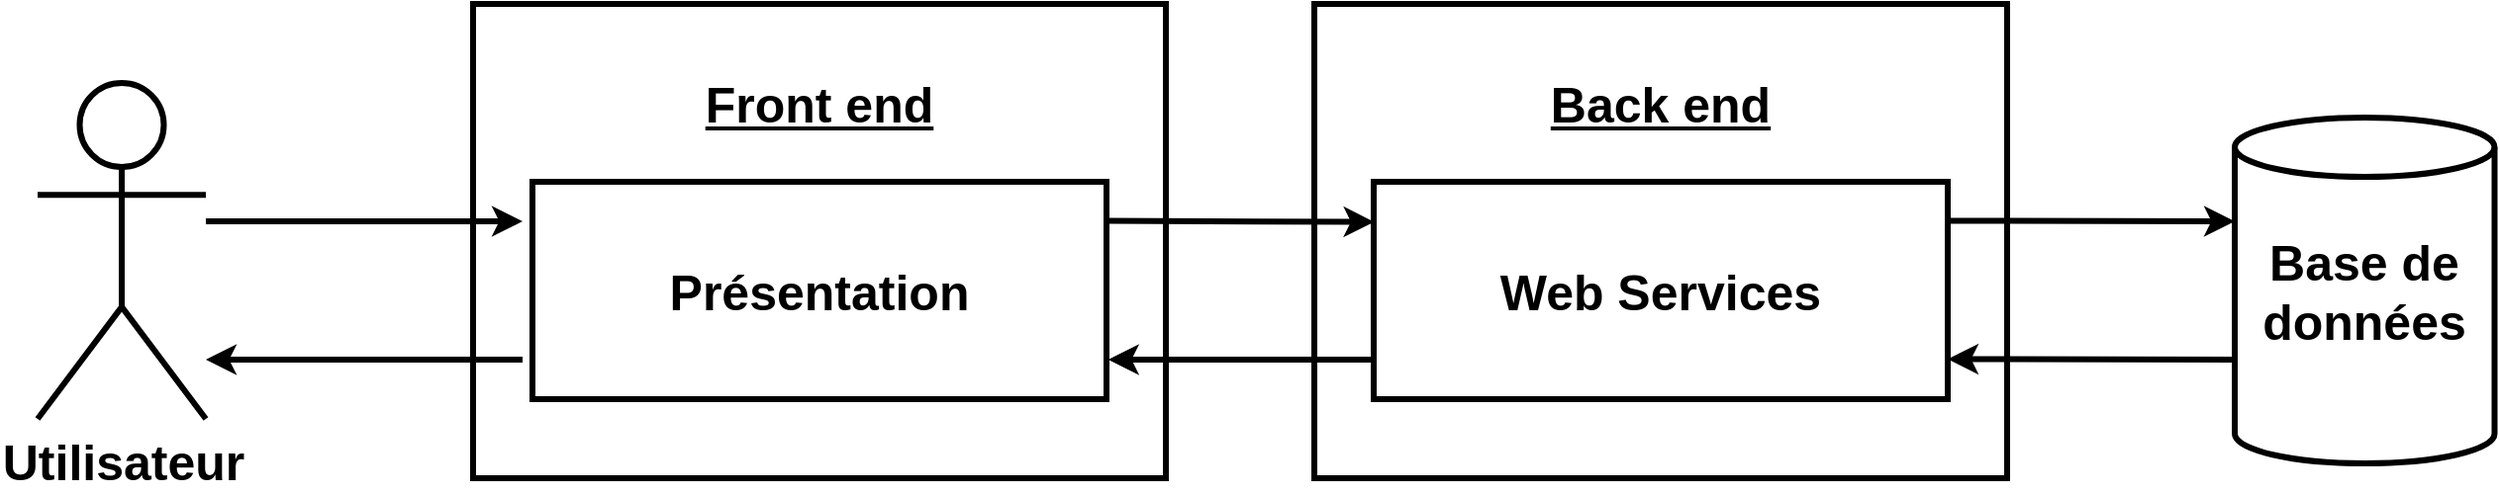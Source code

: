 <mxfile version="13.6.2" type="device"><diagram id="xUvgXcPVJlwOOAR_o3jJ" name="Page-1"><mxGraphModel dx="3022" dy="822" grid="1" gridSize="10" guides="1" tooltips="1" connect="1" arrows="1" fold="1" page="1" pageScale="1" pageWidth="1600" pageHeight="900" math="0" shadow="0"><root><mxCell id="0"/><mxCell id="1" parent="0"/><mxCell id="07txLjOYkn_H7Ov3sICY-19" value="" style="rounded=0;whiteSpace=wrap;html=1;fillColor=none;strokeWidth=3;fontSize=25;" vertex="1" parent="1"><mxGeometry x="230" y="130" width="350" height="240" as="geometry"/></mxCell><mxCell id="07txLjOYkn_H7Ov3sICY-1" value="" style="rounded=0;whiteSpace=wrap;html=1;fillColor=none;strokeWidth=3;fontSize=25;" vertex="1" parent="1"><mxGeometry x="655" y="130" width="350" height="240" as="geometry"/></mxCell><mxCell id="07txLjOYkn_H7Ov3sICY-2" value="&lt;font style=&quot;font-size: 25px;&quot;&gt;&lt;b style=&quot;font-size: 25px;&quot;&gt;Présentation&lt;/b&gt;&lt;/font&gt;" style="rounded=0;whiteSpace=wrap;html=1;strokeWidth=3;fillColor=none;fontSize=25;" vertex="1" parent="1"><mxGeometry x="260" y="220" width="290" height="110" as="geometry"/></mxCell><mxCell id="07txLjOYkn_H7Ov3sICY-3" value="&lt;font style=&quot;font-size: 25px&quot;&gt;&lt;b style=&quot;font-size: 25px&quot;&gt;Web Services&lt;/b&gt;&lt;/font&gt;" style="rounded=0;whiteSpace=wrap;html=1;strokeWidth=3;fillColor=none;fontSize=25;" vertex="1" parent="1"><mxGeometry x="685" y="220" width="290" height="110" as="geometry"/></mxCell><mxCell id="07txLjOYkn_H7Ov3sICY-5" value="&lt;font style=&quot;font-size: 25px;&quot;&gt;&lt;b style=&quot;font-size: 25px;&quot;&gt;Base de données&lt;/b&gt;&lt;/font&gt;" style="shape=cylinder2;whiteSpace=wrap;html=1;boundedLbl=1;backgroundOutline=1;size=15;strokeWidth=3;fillColor=none;fontSize=25;" vertex="1" parent="1"><mxGeometry x="1120" y="187.5" width="131.25" height="175" as="geometry"/></mxCell><mxCell id="07txLjOYkn_H7Ov3sICY-6" value="&lt;font style=&quot;font-size: 25px;&quot;&gt;&lt;b style=&quot;font-size: 25px;&quot;&gt;Utilisateur&lt;/b&gt;&lt;/font&gt;" style="shape=umlActor;verticalLabelPosition=bottom;verticalAlign=top;html=1;outlineConnect=0;strokeWidth=3;fillColor=none;fontSize=25;" vertex="1" parent="1"><mxGeometry x="10" y="170" width="85" height="170" as="geometry"/></mxCell><mxCell id="07txLjOYkn_H7Ov3sICY-18" value="&lt;b&gt;&lt;u&gt;Back end&lt;/u&gt;&lt;/b&gt;" style="text;html=1;strokeColor=none;fillColor=none;align=center;verticalAlign=middle;whiteSpace=wrap;rounded=0;fontSize=25;" vertex="1" parent="1"><mxGeometry x="710" y="170" width="240" height="20" as="geometry"/></mxCell><mxCell id="07txLjOYkn_H7Ov3sICY-20" value="&lt;b&gt;&lt;u&gt;Front end&lt;/u&gt;&lt;/b&gt;" style="text;html=1;strokeColor=none;fillColor=none;align=center;verticalAlign=middle;whiteSpace=wrap;rounded=0;fontSize=25;" vertex="1" parent="1"><mxGeometry x="285" y="170" width="240" height="20" as="geometry"/></mxCell><mxCell id="07txLjOYkn_H7Ov3sICY-21" value="" style="endArrow=classic;html=1;strokeWidth=3;fontSize=25;" edge="1" parent="1"><mxGeometry width="50" height="50" relative="1" as="geometry"><mxPoint x="95" y="240" as="sourcePoint"/><mxPoint x="255" y="240" as="targetPoint"/></mxGeometry></mxCell><mxCell id="07txLjOYkn_H7Ov3sICY-23" value="" style="endArrow=classic;html=1;strokeWidth=3;fontSize=25;" edge="1" parent="1"><mxGeometry width="50" height="50" relative="1" as="geometry"><mxPoint x="255" y="310" as="sourcePoint"/><mxPoint x="95" y="310" as="targetPoint"/></mxGeometry></mxCell><mxCell id="07txLjOYkn_H7Ov3sICY-24" value="" style="endArrow=classic;html=1;strokeWidth=3;fontSize=25;entryX=0.001;entryY=0.185;entryDx=0;entryDy=0;entryPerimeter=0;" edge="1" parent="1" target="07txLjOYkn_H7Ov3sICY-3"><mxGeometry width="50" height="50" relative="1" as="geometry"><mxPoint x="550" y="239.76" as="sourcePoint"/><mxPoint x="680" y="240" as="targetPoint"/></mxGeometry></mxCell><mxCell id="07txLjOYkn_H7Ov3sICY-25" value="" style="endArrow=classic;html=1;strokeWidth=3;fontSize=25;entryX=1.003;entryY=0.818;entryDx=0;entryDy=0;entryPerimeter=0;" edge="1" parent="1" target="07txLjOYkn_H7Ov3sICY-2"><mxGeometry width="50" height="50" relative="1" as="geometry"><mxPoint x="685" y="310" as="sourcePoint"/><mxPoint x="555" y="309.76" as="targetPoint"/></mxGeometry></mxCell><mxCell id="07txLjOYkn_H7Ov3sICY-26" value="" style="endArrow=classic;html=1;strokeWidth=3;fontSize=25;" edge="1" parent="1"><mxGeometry width="50" height="50" relative="1" as="geometry"><mxPoint x="975" y="239.71" as="sourcePoint"/><mxPoint x="1120" y="240" as="targetPoint"/></mxGeometry></mxCell><mxCell id="07txLjOYkn_H7Ov3sICY-27" value="" style="endArrow=classic;html=1;strokeWidth=3;fontSize=25;" edge="1" parent="1"><mxGeometry width="50" height="50" relative="1" as="geometry"><mxPoint x="1120" y="310" as="sourcePoint"/><mxPoint x="975" y="309.71" as="targetPoint"/></mxGeometry></mxCell></root></mxGraphModel></diagram></mxfile>